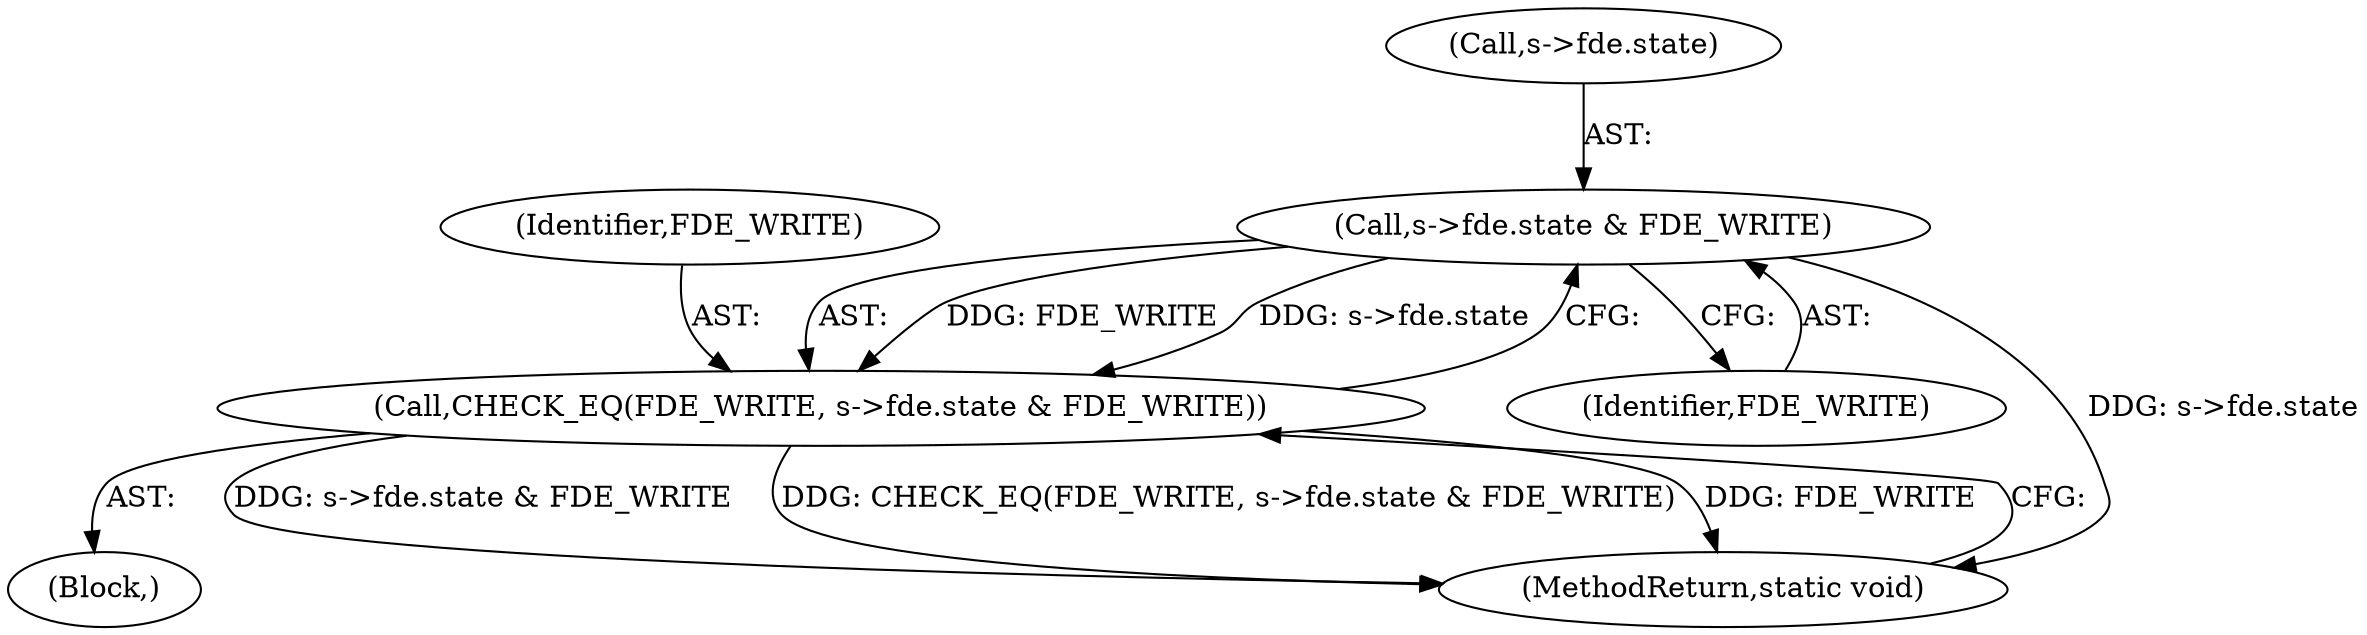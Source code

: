 digraph "0_Android_268068f25673242d1d5130d96202d3288c91b700_3@pointer" {
"1000235" [label="(Call,s->fde.state & FDE_WRITE)"];
"1000233" [label="(Call,CHECK_EQ(FDE_WRITE, s->fde.state & FDE_WRITE))"];
"1000235" [label="(Call,s->fde.state & FDE_WRITE)"];
"1000241" [label="(Identifier,FDE_WRITE)"];
"1000105" [label="(Block,)"];
"1000242" [label="(MethodReturn,static void)"];
"1000236" [label="(Call,s->fde.state)"];
"1000234" [label="(Identifier,FDE_WRITE)"];
"1000233" [label="(Call,CHECK_EQ(FDE_WRITE, s->fde.state & FDE_WRITE))"];
"1000235" -> "1000233"  [label="AST: "];
"1000235" -> "1000241"  [label="CFG: "];
"1000236" -> "1000235"  [label="AST: "];
"1000241" -> "1000235"  [label="AST: "];
"1000233" -> "1000235"  [label="CFG: "];
"1000235" -> "1000242"  [label="DDG: s->fde.state"];
"1000235" -> "1000233"  [label="DDG: FDE_WRITE"];
"1000235" -> "1000233"  [label="DDG: s->fde.state"];
"1000233" -> "1000105"  [label="AST: "];
"1000234" -> "1000233"  [label="AST: "];
"1000242" -> "1000233"  [label="CFG: "];
"1000233" -> "1000242"  [label="DDG: s->fde.state & FDE_WRITE"];
"1000233" -> "1000242"  [label="DDG: CHECK_EQ(FDE_WRITE, s->fde.state & FDE_WRITE)"];
"1000233" -> "1000242"  [label="DDG: FDE_WRITE"];
}
